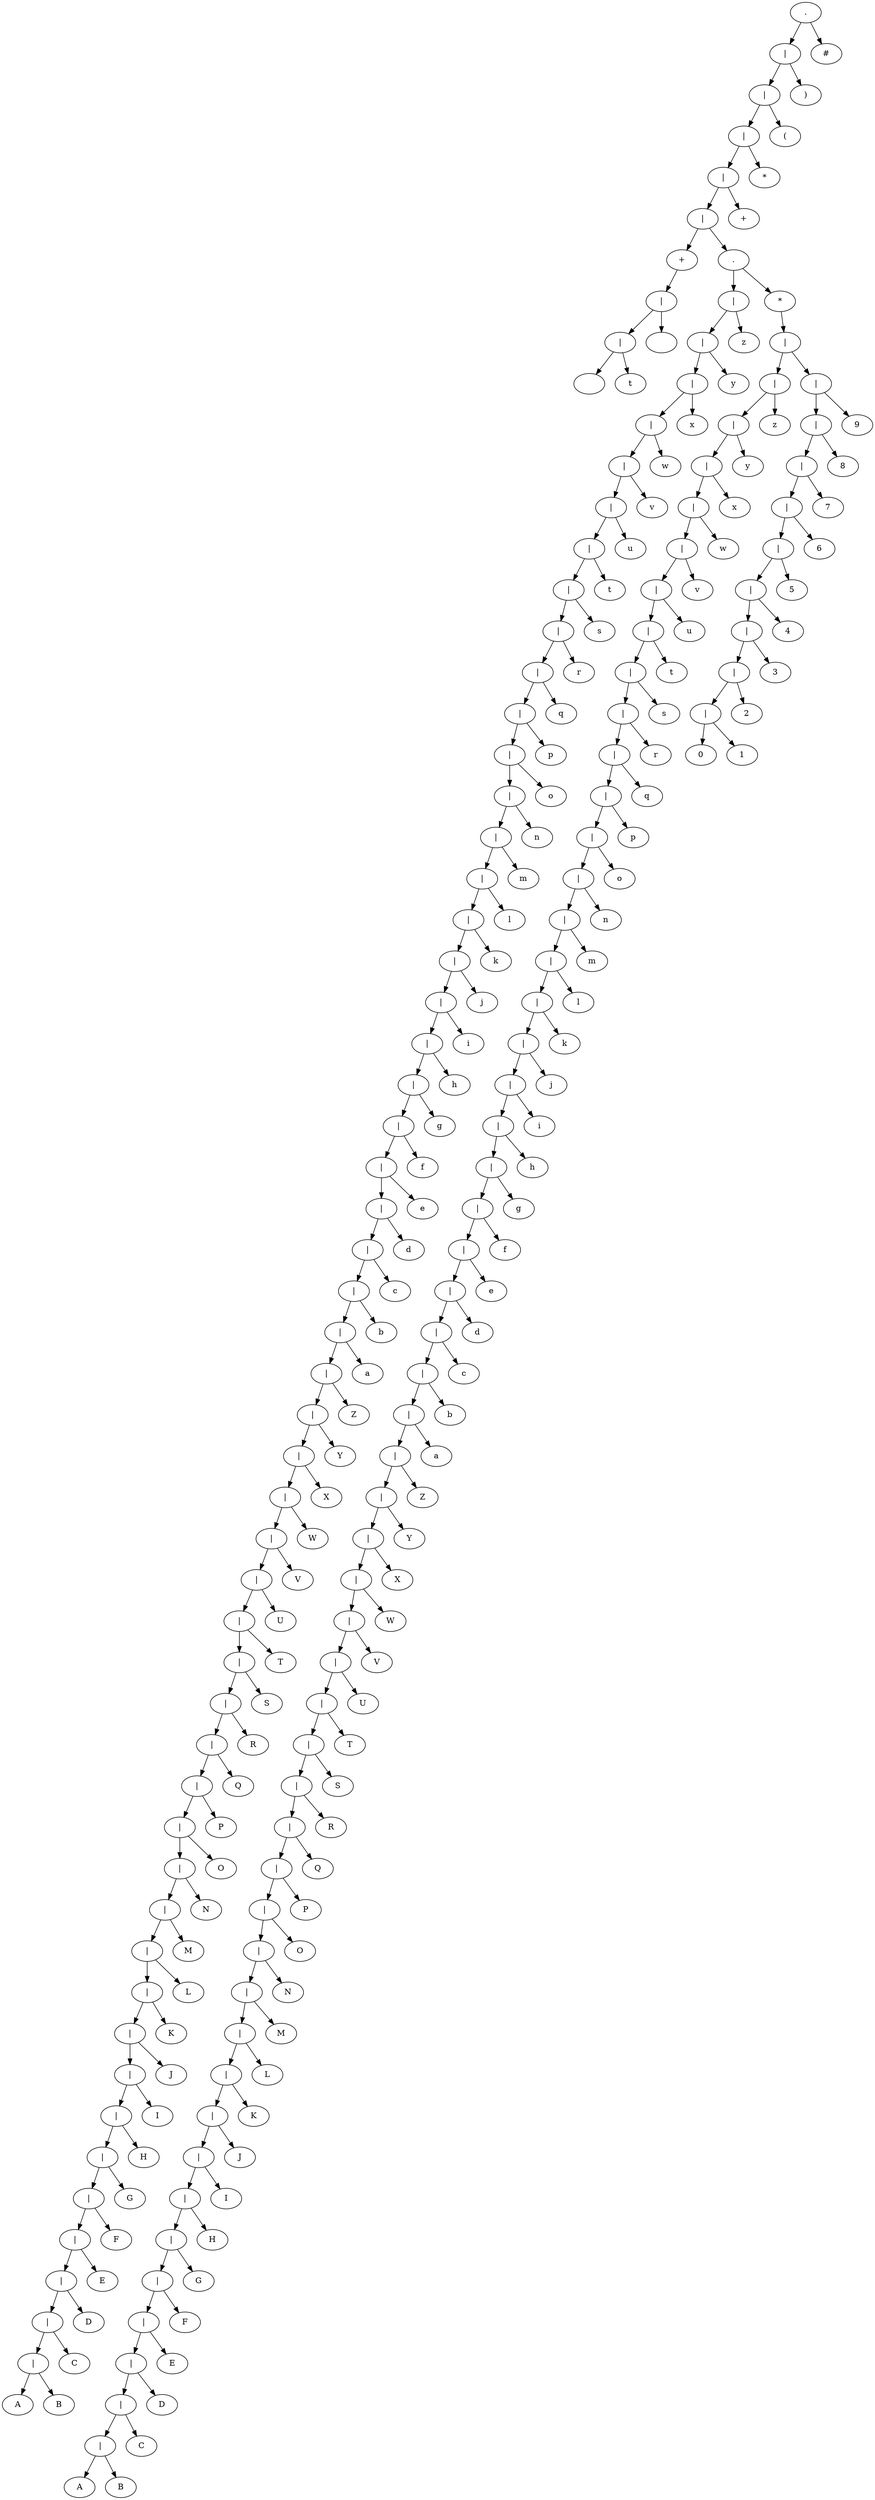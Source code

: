 digraph {
	1797124038880 [label="."]
	1797124038880 -> 1797124038784
	1797124038784 [label="|"]
	1797124038784 -> 1797124038688
	1797124038688 [label="|"]
	1797124038688 -> 1797124038592
	1797124038592 [label="|"]
	1797124038592 -> 1797124038496
	1797124038496 [label="|"]
	1797124038496 -> 1797124038400
	1797124038400 [label="|"]
	1797124038400 -> 1797123961808
	1797123961808 [label="+"]
	1797123961808 -> 1797123961760
	1797123961760 [label="|"]
	1797123961760 -> 1797123961664
	1797123961664 [label="|"]
	1797123961664 -> 1797123961568
	1797123961568 [label=" "]
	1797123961664 -> 1797123961616
	1797123961616 [label="\t"]
	1797123961760 -> 1797123961712
	1797123961712 [label="\n"]
	1797124038400 -> 1797124038352
	1797124038352 [label="."]
	1797124038352 -> 1797124032352
	1797124032352 [label="|"]
	1797124032352 -> 1797124032256
	1797124032256 [label="|"]
	1797124032256 -> 1797124032160
	1797124032160 [label="|"]
	1797124032160 -> 1797124032064
	1797124032064 [label="|"]
	1797124032064 -> 1797124031968
	1797124031968 [label="|"]
	1797124031968 -> 1797124031872
	1797124031872 [label="|"]
	1797124031872 -> 1797124031776
	1797124031776 [label="|"]
	1797124031776 -> 1797124031680
	1797124031680 [label="|"]
	1797124031680 -> 1797124031584
	1797124031584 [label="|"]
	1797124031584 -> 1797124031488
	1797124031488 [label="|"]
	1797124031488 -> 1797124031392
	1797124031392 [label="|"]
	1797124031392 -> 1797124031296
	1797124031296 [label="|"]
	1797124031296 -> 1797124031200
	1797124031200 [label="|"]
	1797124031200 -> 1797124031104
	1797124031104 [label="|"]
	1797124031104 -> 1797124031008
	1797124031008 [label="|"]
	1797124031008 -> 1797124030912
	1797124030912 [label="|"]
	1797124030912 -> 1797124030816
	1797124030816 [label="|"]
	1797124030816 -> 1797124030720
	1797124030720 [label="|"]
	1797124030720 -> 1797124030624
	1797124030624 [label="|"]
	1797124030624 -> 1797124030528
	1797124030528 [label="|"]
	1797124030528 -> 1797123964832
	1797123964832 [label="|"]
	1797123964832 -> 1797123964736
	1797123964736 [label="|"]
	1797123964736 -> 1797123964640
	1797123964640 [label="|"]
	1797123964640 -> 1797123964544
	1797123964544 [label="|"]
	1797123964544 -> 1797123964448
	1797123964448 [label="|"]
	1797123964448 -> 1797123964352
	1797123964352 [label="|"]
	1797123964352 -> 1797123964256
	1797123964256 [label="|"]
	1797123964256 -> 1797123964160
	1797123964160 [label="|"]
	1797123964160 -> 1797123964064
	1797123964064 [label="|"]
	1797123964064 -> 1797123963968
	1797123963968 [label="|"]
	1797123963968 -> 1797123963872
	1797123963872 [label="|"]
	1797123963872 -> 1797123963776
	1797123963776 [label="|"]
	1797123963776 -> 1797123963680
	1797123963680 [label="|"]
	1797123963680 -> 1797123963584
	1797123963584 [label="|"]
	1797123963584 -> 1797123963488
	1797123963488 [label="|"]
	1797123963488 -> 1797123963392
	1797123963392 [label="|"]
	1797123963392 -> 1797123963296
	1797123963296 [label="|"]
	1797123963296 -> 1797123963200
	1797123963200 [label="|"]
	1797123963200 -> 1797123963104
	1797123963104 [label="|"]
	1797123963104 -> 1797123963008
	1797123963008 [label="|"]
	1797123963008 -> 1797123962912
	1797123962912 [label="|"]
	1797123962912 -> 1797123962816
	1797123962816 [label="|"]
	1797123962816 -> 1797123962720
	1797123962720 [label="|"]
	1797123962720 -> 1797123962624
	1797123962624 [label="|"]
	1797123962624 -> 1797123962528
	1797123962528 [label="|"]
	1797123962528 -> 1797123962432
	1797123962432 [label="|"]
	1797123962432 -> 1797123962336
	1797123962336 [label="|"]
	1797123962336 -> 1797123962240
	1797123962240 [label="|"]
	1797123962240 -> 1797123962144
	1797123962144 [label="|"]
	1797123962144 -> 1797123962048
	1797123962048 [label="|"]
	1797123962048 -> 1797123961952
	1797123961952 [label="|"]
	1797123961952 -> 1797123961856
	1797123961856 [label=A]
	1797123961952 -> 1797123961904
	1797123961904 [label=B]
	1797123962048 -> 1797123962000
	1797123962000 [label=C]
	1797123962144 -> 1797123962096
	1797123962096 [label=D]
	1797123962240 -> 1797123962192
	1797123962192 [label=E]
	1797123962336 -> 1797123962288
	1797123962288 [label=F]
	1797123962432 -> 1797123962384
	1797123962384 [label=G]
	1797123962528 -> 1797123962480
	1797123962480 [label=H]
	1797123962624 -> 1797123962576
	1797123962576 [label=I]
	1797123962720 -> 1797123962672
	1797123962672 [label=J]
	1797123962816 -> 1797123962768
	1797123962768 [label=K]
	1797123962912 -> 1797123962864
	1797123962864 [label=L]
	1797123963008 -> 1797123962960
	1797123962960 [label=M]
	1797123963104 -> 1797123963056
	1797123963056 [label=N]
	1797123963200 -> 1797123963152
	1797123963152 [label=O]
	1797123963296 -> 1797123963248
	1797123963248 [label=P]
	1797123963392 -> 1797123963344
	1797123963344 [label=Q]
	1797123963488 -> 1797123963440
	1797123963440 [label=R]
	1797123963584 -> 1797123963536
	1797123963536 [label=S]
	1797123963680 -> 1797123963632
	1797123963632 [label=T]
	1797123963776 -> 1797123963728
	1797123963728 [label=U]
	1797123963872 -> 1797123963824
	1797123963824 [label=V]
	1797123963968 -> 1797123963920
	1797123963920 [label=W]
	1797123964064 -> 1797123964016
	1797123964016 [label=X]
	1797123964160 -> 1797123964112
	1797123964112 [label=Y]
	1797123964256 -> 1797123964208
	1797123964208 [label=Z]
	1797123964352 -> 1797123964304
	1797123964304 [label=a]
	1797123964448 -> 1797123964400
	1797123964400 [label=b]
	1797123964544 -> 1797123964496
	1797123964496 [label=c]
	1797123964640 -> 1797123964592
	1797123964592 [label=d]
	1797123964736 -> 1797123964688
	1797123964688 [label=e]
	1797123964832 -> 1797123964784
	1797123964784 [label=f]
	1797124030528 -> 1797123964880
	1797123964880 [label=g]
	1797124030624 -> 1797124030576
	1797124030576 [label=h]
	1797124030720 -> 1797124030672
	1797124030672 [label=i]
	1797124030816 -> 1797124030768
	1797124030768 [label=j]
	1797124030912 -> 1797124030864
	1797124030864 [label=k]
	1797124031008 -> 1797124030960
	1797124030960 [label=l]
	1797124031104 -> 1797124031056
	1797124031056 [label=m]
	1797124031200 -> 1797124031152
	1797124031152 [label=n]
	1797124031296 -> 1797124031248
	1797124031248 [label=o]
	1797124031392 -> 1797124031344
	1797124031344 [label=p]
	1797124031488 -> 1797124031440
	1797124031440 [label=q]
	1797124031584 -> 1797124031536
	1797124031536 [label=r]
	1797124031680 -> 1797124031632
	1797124031632 [label=s]
	1797124031776 -> 1797124031728
	1797124031728 [label=t]
	1797124031872 -> 1797124031824
	1797124031824 [label=u]
	1797124031968 -> 1797124031920
	1797124031920 [label=v]
	1797124032064 -> 1797124032016
	1797124032016 [label=w]
	1797124032160 -> 1797124032112
	1797124032112 [label=x]
	1797124032256 -> 1797124032208
	1797124032208 [label=y]
	1797124032352 -> 1797124032304
	1797124032304 [label=z]
	1797124038352 -> 1797124038304
	1797124038304 [label="*"]
	1797124038304 -> 1797124038256
	1797124038256 [label="|"]
	1797124038256 -> 1797124037296
	1797124037296 [label="|"]
	1797124037296 -> 1797124037200
	1797124037200 [label="|"]
	1797124037200 -> 1797124037104
	1797124037104 [label="|"]
	1797124037104 -> 1797124037008
	1797124037008 [label="|"]
	1797124037008 -> 1797124036912
	1797124036912 [label="|"]
	1797124036912 -> 1797124036816
	1797124036816 [label="|"]
	1797124036816 -> 1797124036720
	1797124036720 [label="|"]
	1797124036720 -> 1797124036624
	1797124036624 [label="|"]
	1797124036624 -> 1797124036528
	1797124036528 [label="|"]
	1797124036528 -> 1797124036432
	1797124036432 [label="|"]
	1797124036432 -> 1797124036336
	1797124036336 [label="|"]
	1797124036336 -> 1797124036240
	1797124036240 [label="|"]
	1797124036240 -> 1797124036144
	1797124036144 [label="|"]
	1797124036144 -> 1797124036048
	1797124036048 [label="|"]
	1797124036048 -> 1797124035952
	1797124035952 [label="|"]
	1797124035952 -> 1797124035856
	1797124035856 [label="|"]
	1797124035856 -> 1797124035760
	1797124035760 [label="|"]
	1797124035760 -> 1797124035664
	1797124035664 [label="|"]
	1797124035664 -> 1797124035568
	1797124035568 [label="|"]
	1797124035568 -> 1797124035472
	1797124035472 [label="|"]
	1797124035472 -> 1797124035376
	1797124035376 [label="|"]
	1797124035376 -> 1797124035280
	1797124035280 [label="|"]
	1797124035280 -> 1797124035184
	1797124035184 [label="|"]
	1797124035184 -> 1797124035088
	1797124035088 [label="|"]
	1797124035088 -> 1797124034992
	1797124034992 [label="|"]
	1797124034992 -> 1797124034896
	1797124034896 [label="|"]
	1797124034896 -> 1797124034800
	1797124034800 [label="|"]
	1797124034800 -> 1797124034704
	1797124034704 [label="|"]
	1797124034704 -> 1797124034608
	1797124034608 [label="|"]
	1797124034608 -> 1797124034512
	1797124034512 [label="|"]
	1797124034512 -> 1797124034416
	1797124034416 [label="|"]
	1797124034416 -> 1797124034320
	1797124034320 [label="|"]
	1797124034320 -> 1797124034224
	1797124034224 [label="|"]
	1797124034224 -> 1797124034128
	1797124034128 [label="|"]
	1797124034128 -> 1797124034032
	1797124034032 [label="|"]
	1797124034032 -> 1797124033936
	1797124033936 [label="|"]
	1797124033936 -> 1797124033840
	1797124033840 [label="|"]
	1797124033840 -> 1797124033744
	1797124033744 [label="|"]
	1797124033744 -> 1797124033648
	1797124033648 [label="|"]
	1797124033648 -> 1797124033552
	1797124033552 [label="|"]
	1797124033552 -> 1797124033456
	1797124033456 [label="|"]
	1797124033456 -> 1797124033360
	1797124033360 [label="|"]
	1797124033360 -> 1797124033264
	1797124033264 [label="|"]
	1797124033264 -> 1797124033168
	1797124033168 [label="|"]
	1797124033168 -> 1797124033072
	1797124033072 [label="|"]
	1797124033072 -> 1797124032976
	1797124032976 [label="|"]
	1797124032976 -> 1797124032880
	1797124032880 [label="|"]
	1797124032880 -> 1797124032784
	1797124032784 [label="|"]
	1797124032784 -> 1797124032688
	1797124032688 [label="|"]
	1797124032688 -> 1797124032592
	1797124032592 [label="|"]
	1797124032592 -> 1797124032496
	1797124032496 [label="|"]
	1797124032496 -> 1797124032400
	1797124032400 [label=A]
	1797124032496 -> 1797124032448
	1797124032448 [label=B]
	1797124032592 -> 1797124032544
	1797124032544 [label=C]
	1797124032688 -> 1797124032640
	1797124032640 [label=D]
	1797124032784 -> 1797124032736
	1797124032736 [label=E]
	1797124032880 -> 1797124032832
	1797124032832 [label=F]
	1797124032976 -> 1797124032928
	1797124032928 [label=G]
	1797124033072 -> 1797124033024
	1797124033024 [label=H]
	1797124033168 -> 1797124033120
	1797124033120 [label=I]
	1797124033264 -> 1797124033216
	1797124033216 [label=J]
	1797124033360 -> 1797124033312
	1797124033312 [label=K]
	1797124033456 -> 1797124033408
	1797124033408 [label=L]
	1797124033552 -> 1797124033504
	1797124033504 [label=M]
	1797124033648 -> 1797124033600
	1797124033600 [label=N]
	1797124033744 -> 1797124033696
	1797124033696 [label=O]
	1797124033840 -> 1797124033792
	1797124033792 [label=P]
	1797124033936 -> 1797124033888
	1797124033888 [label=Q]
	1797124034032 -> 1797124033984
	1797124033984 [label=R]
	1797124034128 -> 1797124034080
	1797124034080 [label=S]
	1797124034224 -> 1797124034176
	1797124034176 [label=T]
	1797124034320 -> 1797124034272
	1797124034272 [label=U]
	1797124034416 -> 1797124034368
	1797124034368 [label=V]
	1797124034512 -> 1797124034464
	1797124034464 [label=W]
	1797124034608 -> 1797124034560
	1797124034560 [label=X]
	1797124034704 -> 1797124034656
	1797124034656 [label=Y]
	1797124034800 -> 1797124034752
	1797124034752 [label=Z]
	1797124034896 -> 1797124034848
	1797124034848 [label=a]
	1797124034992 -> 1797124034944
	1797124034944 [label=b]
	1797124035088 -> 1797124035040
	1797124035040 [label=c]
	1797124035184 -> 1797124035136
	1797124035136 [label=d]
	1797124035280 -> 1797124035232
	1797124035232 [label=e]
	1797124035376 -> 1797124035328
	1797124035328 [label=f]
	1797124035472 -> 1797124035424
	1797124035424 [label=g]
	1797124035568 -> 1797124035520
	1797124035520 [label=h]
	1797124035664 -> 1797124035616
	1797124035616 [label=i]
	1797124035760 -> 1797124035712
	1797124035712 [label=j]
	1797124035856 -> 1797124035808
	1797124035808 [label=k]
	1797124035952 -> 1797124035904
	1797124035904 [label=l]
	1797124036048 -> 1797124036000
	1797124036000 [label=m]
	1797124036144 -> 1797124036096
	1797124036096 [label=n]
	1797124036240 -> 1797124036192
	1797124036192 [label=o]
	1797124036336 -> 1797124036288
	1797124036288 [label=p]
	1797124036432 -> 1797124036384
	1797124036384 [label=q]
	1797124036528 -> 1797124036480
	1797124036480 [label=r]
	1797124036624 -> 1797124036576
	1797124036576 [label=s]
	1797124036720 -> 1797124036672
	1797124036672 [label=t]
	1797124036816 -> 1797124036768
	1797124036768 [label=u]
	1797124036912 -> 1797124036864
	1797124036864 [label=v]
	1797124037008 -> 1797124036960
	1797124036960 [label=w]
	1797124037104 -> 1797124037056
	1797124037056 [label=x]
	1797124037200 -> 1797124037152
	1797124037152 [label=y]
	1797124037296 -> 1797124037248
	1797124037248 [label=z]
	1797124038256 -> 1797124038208
	1797124038208 [label="|"]
	1797124038208 -> 1797124038112
	1797124038112 [label="|"]
	1797124038112 -> 1797124038016
	1797124038016 [label="|"]
	1797124038016 -> 1797124037920
	1797124037920 [label="|"]
	1797124037920 -> 1797124037824
	1797124037824 [label="|"]
	1797124037824 -> 1797124037728
	1797124037728 [label="|"]
	1797124037728 -> 1797124037632
	1797124037632 [label="|"]
	1797124037632 -> 1797124037536
	1797124037536 [label="|"]
	1797124037536 -> 1797124037440
	1797124037440 [label="|"]
	1797124037440 -> 1797124037344
	1797124037344 [label=0]
	1797124037440 -> 1797124037392
	1797124037392 [label=1]
	1797124037536 -> 1797124037488
	1797124037488 [label=2]
	1797124037632 -> 1797124037584
	1797124037584 [label=3]
	1797124037728 -> 1797124037680
	1797124037680 [label=4]
	1797124037824 -> 1797124037776
	1797124037776 [label=5]
	1797124037920 -> 1797124037872
	1797124037872 [label=6]
	1797124038016 -> 1797124037968
	1797124037968 [label=7]
	1797124038112 -> 1797124038064
	1797124038064 [label=8]
	1797124038208 -> 1797124038160
	1797124038160 [label=9]
	1797124038496 -> 1797124038448
	1797124038448 [label="+"]
	1797124038592 -> 1797124038544
	1797124038544 [label="*"]
	1797124038688 -> 1797124038640
	1797124038640 [label="("]
	1797124038784 -> 1797124038736
	1797124038736 [label=")"]
	1797124038880 -> 1797124038832
	1797124038832 [label="#"]
}
